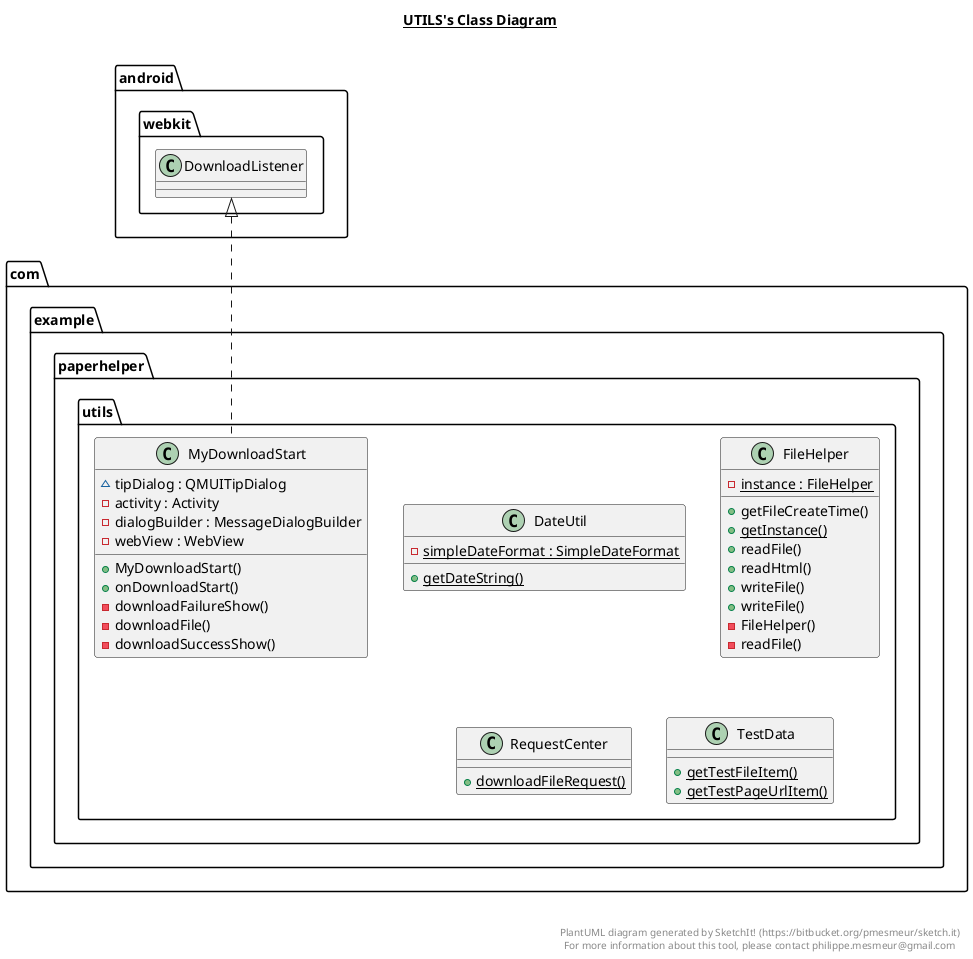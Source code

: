 @startuml

title __UTILS's Class Diagram__\n

  namespace com.example.paperhelper {
    namespace utils {
      class com.example.paperhelper.utils.DateUtil {
          {static} - simpleDateFormat : SimpleDateFormat
          {static} + getDateString()
      }
    }
  }
  

  namespace com.example.paperhelper {
    namespace utils {
      class com.example.paperhelper.utils.FileHelper {
          {static} - instance : FileHelper
          + getFileCreateTime()
          {static} + getInstance()
          + readFile()
          + readHtml()
          + writeFile()
          + writeFile()
          - FileHelper()
          - readFile()
      }
    }
  }
  

  namespace com.example.paperhelper {
    namespace utils {
      class com.example.paperhelper.utils.MyDownloadStart {
          ~ tipDialog : QMUITipDialog
          - activity : Activity
          - dialogBuilder : MessageDialogBuilder
          - webView : WebView
          + MyDownloadStart()
          + onDownloadStart()
          - downloadFailureShow()
          - downloadFile()
          - downloadSuccessShow()
      }
    }
  }
  

  namespace com.example.paperhelper {
    namespace utils {
      class com.example.paperhelper.utils.RequestCenter {
          {static} + downloadFileRequest()
      }
    }
  }
  

  namespace com.example.paperhelper {
    namespace utils {
      class com.example.paperhelper.utils.TestData {
          {static} + getTestFileItem()
          {static} + getTestPageUrlItem()
      }
    }
  }
  

  com.example.paperhelper.utils.MyDownloadStart .up.|> android.webkit.DownloadListener


right footer


PlantUML diagram generated by SketchIt! (https://bitbucket.org/pmesmeur/sketch.it)
For more information about this tool, please contact philippe.mesmeur@gmail.com
endfooter

@enduml
